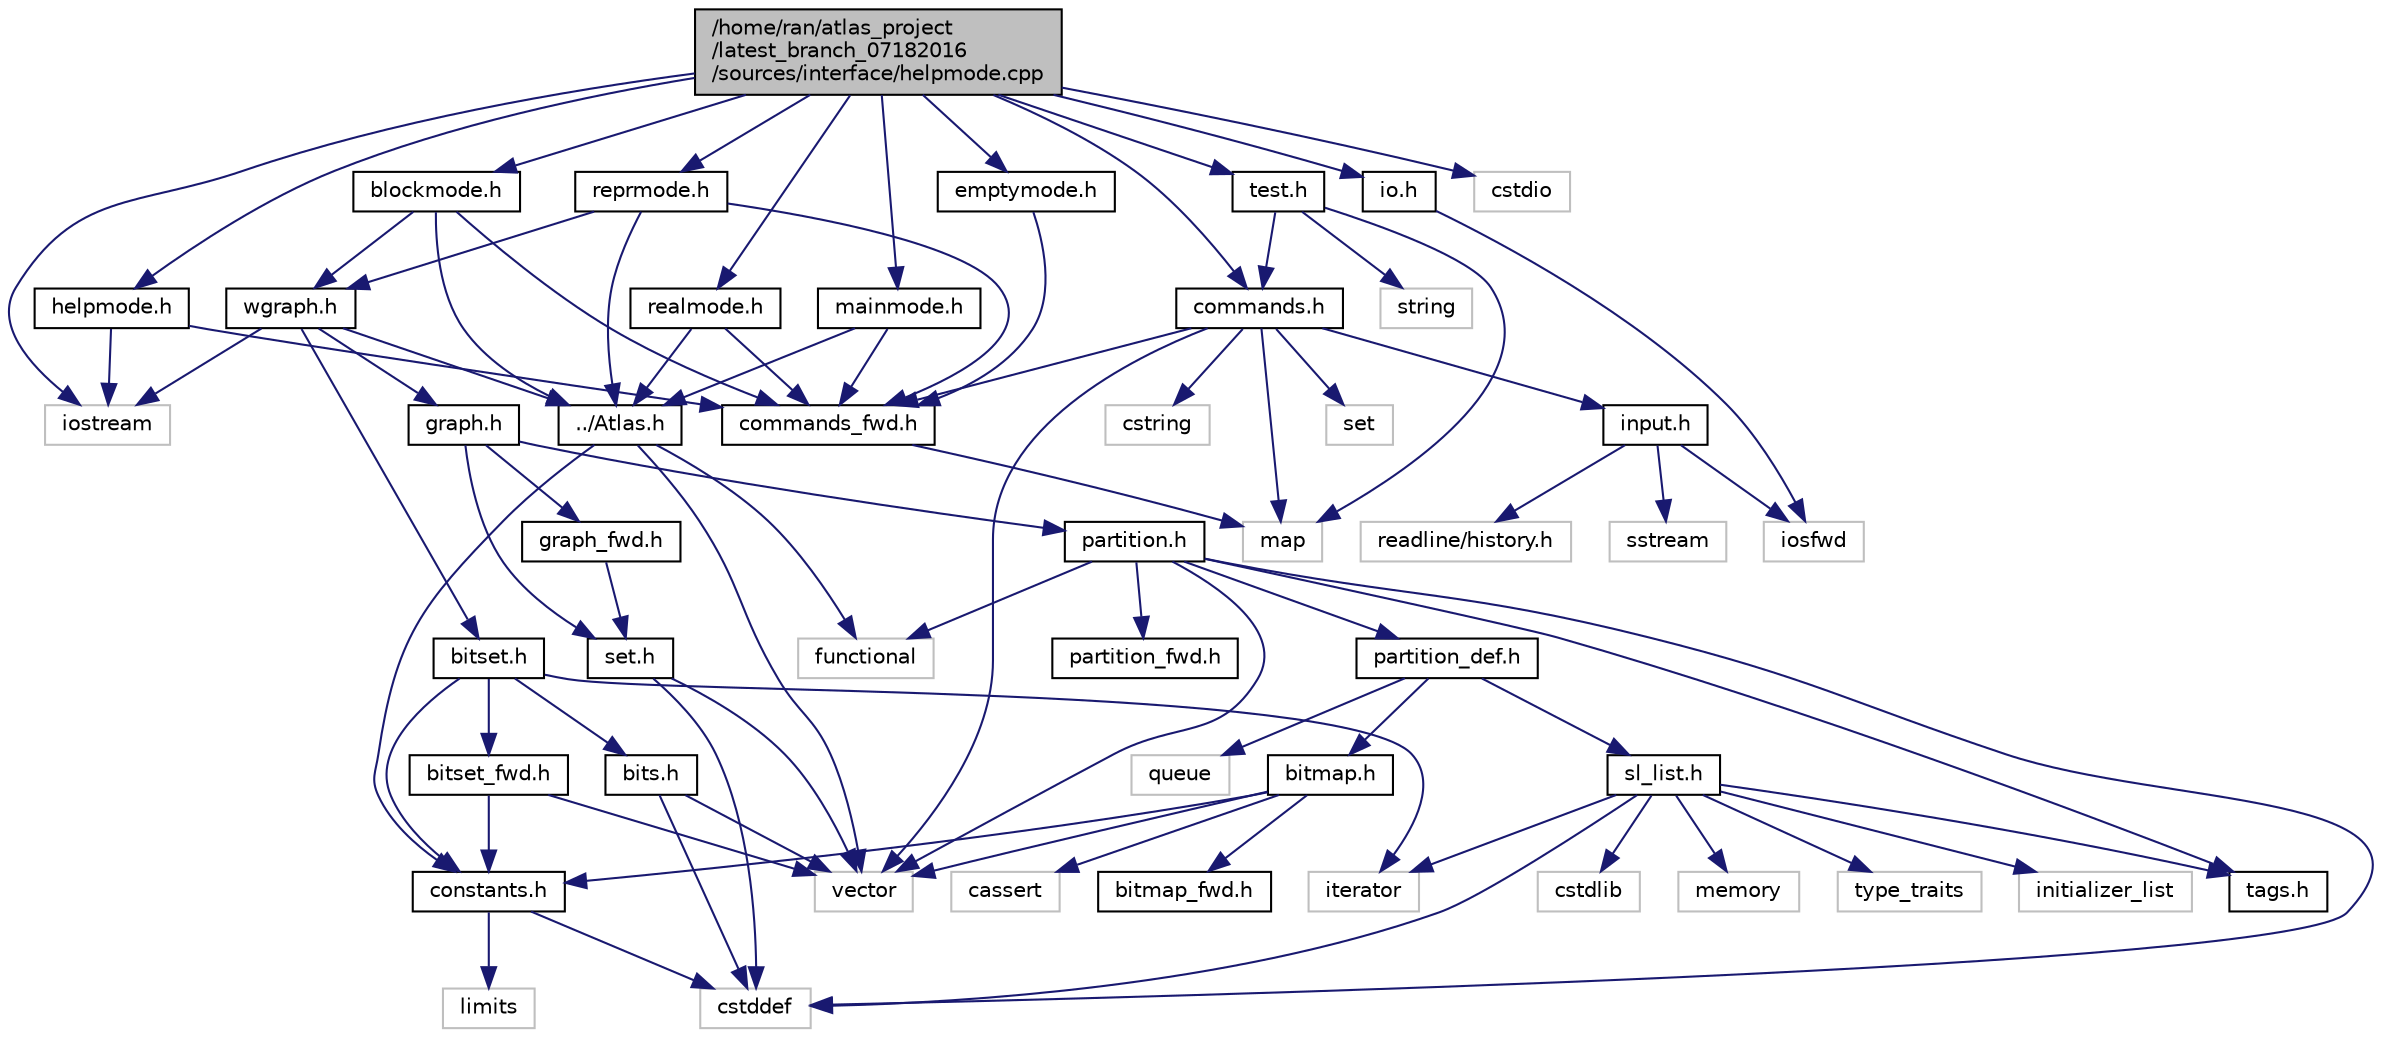 digraph "/home/ran/atlas_project/latest_branch_07182016/sources/interface/helpmode.cpp"
{
  edge [fontname="Helvetica",fontsize="10",labelfontname="Helvetica",labelfontsize="10"];
  node [fontname="Helvetica",fontsize="10",shape=record];
  Node1 [label="/home/ran/atlas_project\l/latest_branch_07182016\l/sources/interface/helpmode.cpp",height=0.2,width=0.4,color="black", fillcolor="grey75", style="filled", fontcolor="black"];
  Node1 -> Node2 [color="midnightblue",fontsize="10",style="solid",fontname="Helvetica"];
  Node2 [label="helpmode.h",height=0.2,width=0.4,color="black", fillcolor="white", style="filled",URL="$helpmode_8h.html"];
  Node2 -> Node3 [color="midnightblue",fontsize="10",style="solid",fontname="Helvetica"];
  Node3 [label="commands_fwd.h",height=0.2,width=0.4,color="black", fillcolor="white", style="filled",URL="$commands__fwd_8h.html"];
  Node3 -> Node4 [color="midnightblue",fontsize="10",style="solid",fontname="Helvetica"];
  Node4 [label="map",height=0.2,width=0.4,color="grey75", fillcolor="white", style="filled"];
  Node2 -> Node5 [color="midnightblue",fontsize="10",style="solid",fontname="Helvetica"];
  Node5 [label="iostream",height=0.2,width=0.4,color="grey75", fillcolor="white", style="filled"];
  Node1 -> Node6 [color="midnightblue",fontsize="10",style="solid",fontname="Helvetica"];
  Node6 [label="cstdio",height=0.2,width=0.4,color="grey75", fillcolor="white", style="filled"];
  Node1 -> Node5 [color="midnightblue",fontsize="10",style="solid",fontname="Helvetica"];
  Node1 -> Node7 [color="midnightblue",fontsize="10",style="solid",fontname="Helvetica"];
  Node7 [label="commands.h",height=0.2,width=0.4,color="black", fillcolor="white", style="filled",URL="$commands_8h.html"];
  Node7 -> Node3 [color="midnightblue",fontsize="10",style="solid",fontname="Helvetica"];
  Node7 -> Node4 [color="midnightblue",fontsize="10",style="solid",fontname="Helvetica"];
  Node7 -> Node8 [color="midnightblue",fontsize="10",style="solid",fontname="Helvetica"];
  Node8 [label="set",height=0.2,width=0.4,color="grey75", fillcolor="white", style="filled"];
  Node7 -> Node9 [color="midnightblue",fontsize="10",style="solid",fontname="Helvetica"];
  Node9 [label="vector",height=0.2,width=0.4,color="grey75", fillcolor="white", style="filled"];
  Node7 -> Node10 [color="midnightblue",fontsize="10",style="solid",fontname="Helvetica"];
  Node10 [label="cstring",height=0.2,width=0.4,color="grey75", fillcolor="white", style="filled"];
  Node7 -> Node11 [color="midnightblue",fontsize="10",style="solid",fontname="Helvetica"];
  Node11 [label="input.h",height=0.2,width=0.4,color="black", fillcolor="white", style="filled",URL="$input_8h.html"];
  Node11 -> Node12 [color="midnightblue",fontsize="10",style="solid",fontname="Helvetica"];
  Node12 [label="iosfwd",height=0.2,width=0.4,color="grey75", fillcolor="white", style="filled"];
  Node11 -> Node13 [color="midnightblue",fontsize="10",style="solid",fontname="Helvetica"];
  Node13 [label="sstream",height=0.2,width=0.4,color="grey75", fillcolor="white", style="filled"];
  Node11 -> Node14 [color="midnightblue",fontsize="10",style="solid",fontname="Helvetica"];
  Node14 [label="readline/history.h",height=0.2,width=0.4,color="grey75", fillcolor="white", style="filled"];
  Node1 -> Node15 [color="midnightblue",fontsize="10",style="solid",fontname="Helvetica"];
  Node15 [label="emptymode.h",height=0.2,width=0.4,color="black", fillcolor="white", style="filled",URL="$emptymode_8h.html"];
  Node15 -> Node3 [color="midnightblue",fontsize="10",style="solid",fontname="Helvetica"];
  Node1 -> Node16 [color="midnightblue",fontsize="10",style="solid",fontname="Helvetica"];
  Node16 [label="io.h",height=0.2,width=0.4,color="black", fillcolor="white", style="filled",URL="$io_8h.html"];
  Node16 -> Node12 [color="midnightblue",fontsize="10",style="solid",fontname="Helvetica"];
  Node1 -> Node17 [color="midnightblue",fontsize="10",style="solid",fontname="Helvetica"];
  Node17 [label="mainmode.h",height=0.2,width=0.4,color="black", fillcolor="white", style="filled",URL="$mainmode_8h.html"];
  Node17 -> Node18 [color="midnightblue",fontsize="10",style="solid",fontname="Helvetica"];
  Node18 [label="../Atlas.h",height=0.2,width=0.4,color="black", fillcolor="white", style="filled",URL="$Atlas_8h.html"];
  Node18 -> Node9 [color="midnightblue",fontsize="10",style="solid",fontname="Helvetica"];
  Node18 -> Node19 [color="midnightblue",fontsize="10",style="solid",fontname="Helvetica"];
  Node19 [label="functional",height=0.2,width=0.4,color="grey75", fillcolor="white", style="filled"];
  Node18 -> Node20 [color="midnightblue",fontsize="10",style="solid",fontname="Helvetica"];
  Node20 [label="constants.h",height=0.2,width=0.4,color="black", fillcolor="white", style="filled",URL="$constants_8h.html"];
  Node20 -> Node21 [color="midnightblue",fontsize="10",style="solid",fontname="Helvetica"];
  Node21 [label="cstddef",height=0.2,width=0.4,color="grey75", fillcolor="white", style="filled"];
  Node20 -> Node22 [color="midnightblue",fontsize="10",style="solid",fontname="Helvetica"];
  Node22 [label="limits",height=0.2,width=0.4,color="grey75", fillcolor="white", style="filled"];
  Node17 -> Node3 [color="midnightblue",fontsize="10",style="solid",fontname="Helvetica"];
  Node1 -> Node23 [color="midnightblue",fontsize="10",style="solid",fontname="Helvetica"];
  Node23 [label="realmode.h",height=0.2,width=0.4,color="black", fillcolor="white", style="filled",URL="$realmode_8h.html"];
  Node23 -> Node3 [color="midnightblue",fontsize="10",style="solid",fontname="Helvetica"];
  Node23 -> Node18 [color="midnightblue",fontsize="10",style="solid",fontname="Helvetica"];
  Node1 -> Node24 [color="midnightblue",fontsize="10",style="solid",fontname="Helvetica"];
  Node24 [label="blockmode.h",height=0.2,width=0.4,color="black", fillcolor="white", style="filled",URL="$blockmode_8h.html"];
  Node24 -> Node3 [color="midnightblue",fontsize="10",style="solid",fontname="Helvetica"];
  Node24 -> Node18 [color="midnightblue",fontsize="10",style="solid",fontname="Helvetica"];
  Node24 -> Node25 [color="midnightblue",fontsize="10",style="solid",fontname="Helvetica"];
  Node25 [label="wgraph.h",height=0.2,width=0.4,color="black", fillcolor="white", style="filled",URL="$wgraph_8h.html"];
  Node25 -> Node5 [color="midnightblue",fontsize="10",style="solid",fontname="Helvetica"];
  Node25 -> Node26 [color="midnightblue",fontsize="10",style="solid",fontname="Helvetica"];
  Node26 [label="bitset.h",height=0.2,width=0.4,color="black", fillcolor="white", style="filled",URL="$bitset_8h.html",tooltip="Class definitions and function declarations for the BitSet class. "];
  Node26 -> Node27 [color="midnightblue",fontsize="10",style="solid",fontname="Helvetica"];
  Node27 [label="bitset_fwd.h",height=0.2,width=0.4,color="black", fillcolor="white", style="filled",URL="$bitset__fwd_8h.html",tooltip="Type definitions for the class BitSet. "];
  Node27 -> Node9 [color="midnightblue",fontsize="10",style="solid",fontname="Helvetica"];
  Node27 -> Node20 [color="midnightblue",fontsize="10",style="solid",fontname="Helvetica"];
  Node26 -> Node28 [color="midnightblue",fontsize="10",style="solid",fontname="Helvetica"];
  Node28 [label="iterator",height=0.2,width=0.4,color="grey75", fillcolor="white", style="filled"];
  Node26 -> Node29 [color="midnightblue",fontsize="10",style="solid",fontname="Helvetica"];
  Node29 [label="bits.h",height=0.2,width=0.4,color="black", fillcolor="white", style="filled",URL="$bits_8h.html"];
  Node29 -> Node9 [color="midnightblue",fontsize="10",style="solid",fontname="Helvetica"];
  Node29 -> Node21 [color="midnightblue",fontsize="10",style="solid",fontname="Helvetica"];
  Node26 -> Node20 [color="midnightblue",fontsize="10",style="solid",fontname="Helvetica"];
  Node25 -> Node30 [color="midnightblue",fontsize="10",style="solid",fontname="Helvetica"];
  Node30 [label="graph.h",height=0.2,width=0.4,color="black", fillcolor="white", style="filled",URL="$graph_8h.html"];
  Node30 -> Node31 [color="midnightblue",fontsize="10",style="solid",fontname="Helvetica"];
  Node31 [label="graph_fwd.h",height=0.2,width=0.4,color="black", fillcolor="white", style="filled",URL="$graph__fwd_8h.html"];
  Node31 -> Node32 [color="midnightblue",fontsize="10",style="solid",fontname="Helvetica"];
  Node32 [label="set.h",height=0.2,width=0.4,color="black", fillcolor="white", style="filled",URL="$set_8h.html"];
  Node32 -> Node21 [color="midnightblue",fontsize="10",style="solid",fontname="Helvetica"];
  Node32 -> Node9 [color="midnightblue",fontsize="10",style="solid",fontname="Helvetica"];
  Node30 -> Node33 [color="midnightblue",fontsize="10",style="solid",fontname="Helvetica"];
  Node33 [label="partition.h",height=0.2,width=0.4,color="black", fillcolor="white", style="filled",URL="$partition_8h.html"];
  Node33 -> Node34 [color="midnightblue",fontsize="10",style="solid",fontname="Helvetica"];
  Node34 [label="partition_fwd.h",height=0.2,width=0.4,color="black", fillcolor="white", style="filled",URL="$partition__fwd_8h.html"];
  Node33 -> Node21 [color="midnightblue",fontsize="10",style="solid",fontname="Helvetica"];
  Node33 -> Node19 [color="midnightblue",fontsize="10",style="solid",fontname="Helvetica"];
  Node33 -> Node9 [color="midnightblue",fontsize="10",style="solid",fontname="Helvetica"];
  Node33 -> Node35 [color="midnightblue",fontsize="10",style="solid",fontname="Helvetica"];
  Node35 [label="tags.h",height=0.2,width=0.4,color="black", fillcolor="white", style="filled",URL="$tags_8h.html",tooltip="Definition of dummy argument tags used for constructor overloading. "];
  Node33 -> Node36 [color="midnightblue",fontsize="10",style="solid",fontname="Helvetica"];
  Node36 [label="partition_def.h",height=0.2,width=0.4,color="black", fillcolor="white", style="filled",URL="$partition__def_8h.html",tooltip="Template definitions for the class Partition. "];
  Node36 -> Node37 [color="midnightblue",fontsize="10",style="solid",fontname="Helvetica"];
  Node37 [label="queue",height=0.2,width=0.4,color="grey75", fillcolor="white", style="filled"];
  Node36 -> Node38 [color="midnightblue",fontsize="10",style="solid",fontname="Helvetica"];
  Node38 [label="bitmap.h",height=0.2,width=0.4,color="black", fillcolor="white", style="filled",URL="$bitmap_8h.html",tooltip="Definitions and declarations for the BitMap class. "];
  Node38 -> Node9 [color="midnightblue",fontsize="10",style="solid",fontname="Helvetica"];
  Node38 -> Node39 [color="midnightblue",fontsize="10",style="solid",fontname="Helvetica"];
  Node39 [label="cassert",height=0.2,width=0.4,color="grey75", fillcolor="white", style="filled"];
  Node38 -> Node40 [color="midnightblue",fontsize="10",style="solid",fontname="Helvetica"];
  Node40 [label="bitmap_fwd.h",height=0.2,width=0.4,color="black", fillcolor="white", style="filled",URL="$bitmap__fwd_8h.html"];
  Node38 -> Node20 [color="midnightblue",fontsize="10",style="solid",fontname="Helvetica"];
  Node36 -> Node41 [color="midnightblue",fontsize="10",style="solid",fontname="Helvetica"];
  Node41 [label="sl_list.h",height=0.2,width=0.4,color="black", fillcolor="white", style="filled",URL="$sl__list_8h.html"];
  Node41 -> Node21 [color="midnightblue",fontsize="10",style="solid",fontname="Helvetica"];
  Node41 -> Node42 [color="midnightblue",fontsize="10",style="solid",fontname="Helvetica"];
  Node42 [label="cstdlib",height=0.2,width=0.4,color="grey75", fillcolor="white", style="filled"];
  Node41 -> Node43 [color="midnightblue",fontsize="10",style="solid",fontname="Helvetica"];
  Node43 [label="memory",height=0.2,width=0.4,color="grey75", fillcolor="white", style="filled"];
  Node41 -> Node28 [color="midnightblue",fontsize="10",style="solid",fontname="Helvetica"];
  Node41 -> Node44 [color="midnightblue",fontsize="10",style="solid",fontname="Helvetica"];
  Node44 [label="type_traits",height=0.2,width=0.4,color="grey75", fillcolor="white", style="filled"];
  Node41 -> Node45 [color="midnightblue",fontsize="10",style="solid",fontname="Helvetica"];
  Node45 [label="initializer_list",height=0.2,width=0.4,color="grey75", fillcolor="white", style="filled"];
  Node41 -> Node35 [color="midnightblue",fontsize="10",style="solid",fontname="Helvetica"];
  Node30 -> Node32 [color="midnightblue",fontsize="10",style="solid",fontname="Helvetica"];
  Node25 -> Node18 [color="midnightblue",fontsize="10",style="solid",fontname="Helvetica"];
  Node1 -> Node46 [color="midnightblue",fontsize="10",style="solid",fontname="Helvetica"];
  Node46 [label="reprmode.h",height=0.2,width=0.4,color="black", fillcolor="white", style="filled",URL="$reprmode_8h.html"];
  Node46 -> Node3 [color="midnightblue",fontsize="10",style="solid",fontname="Helvetica"];
  Node46 -> Node18 [color="midnightblue",fontsize="10",style="solid",fontname="Helvetica"];
  Node46 -> Node25 [color="midnightblue",fontsize="10",style="solid",fontname="Helvetica"];
  Node1 -> Node47 [color="midnightblue",fontsize="10",style="solid",fontname="Helvetica"];
  Node47 [label="test.h",height=0.2,width=0.4,color="black", fillcolor="white", style="filled",URL="$test_8h.html"];
  Node47 -> Node4 [color="midnightblue",fontsize="10",style="solid",fontname="Helvetica"];
  Node47 -> Node48 [color="midnightblue",fontsize="10",style="solid",fontname="Helvetica"];
  Node48 [label="string",height=0.2,width=0.4,color="grey75", fillcolor="white", style="filled"];
  Node47 -> Node7 [color="midnightblue",fontsize="10",style="solid",fontname="Helvetica"];
}
